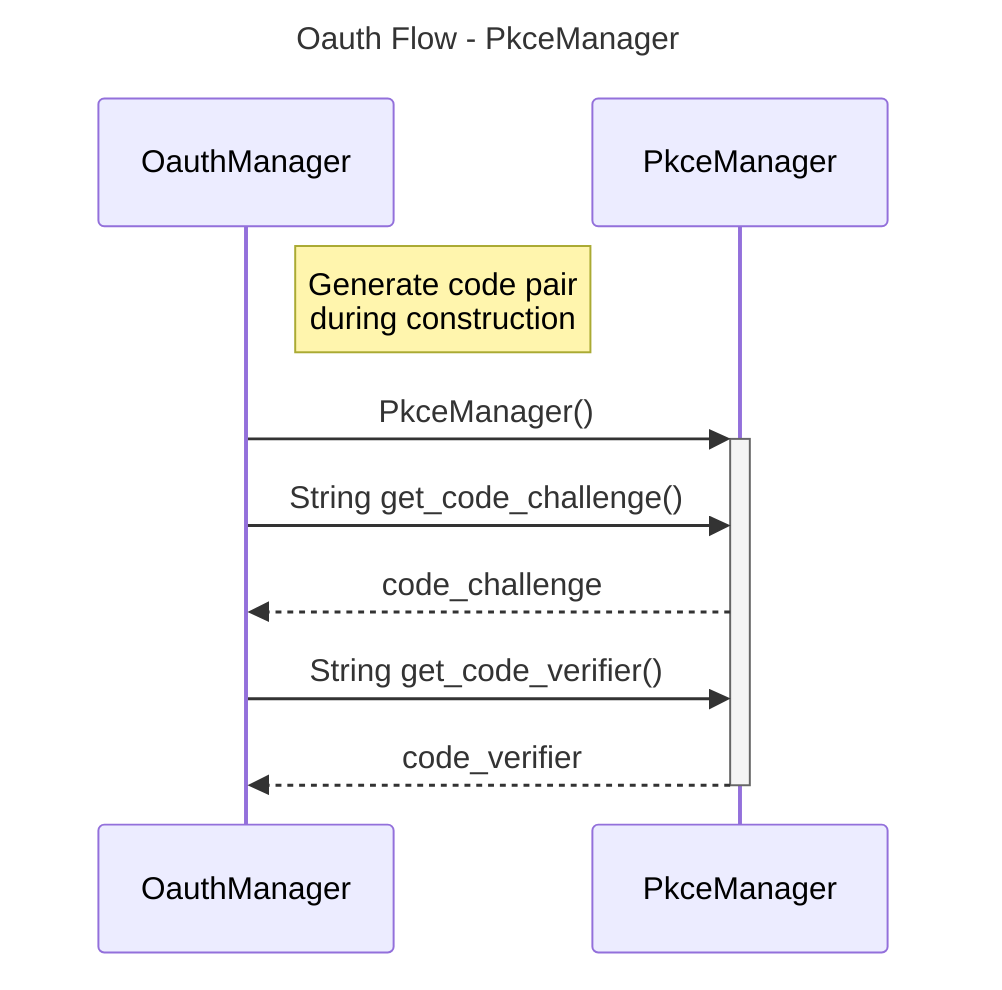 ---
title: Oauth Flow - PkceManager
---
sequenceDiagram
    participant OM as OauthManager
    participant PM as PkceManager

    note right of OM: Generate code pair <br> during construction
    OM ->>+ PM: PkceManager()
    OM ->> PM: String get_code_challenge()
    PM -->> OM: code_challenge
    OM ->> PM: String get_code_verifier()
    PM -->>- OM: code_verifier